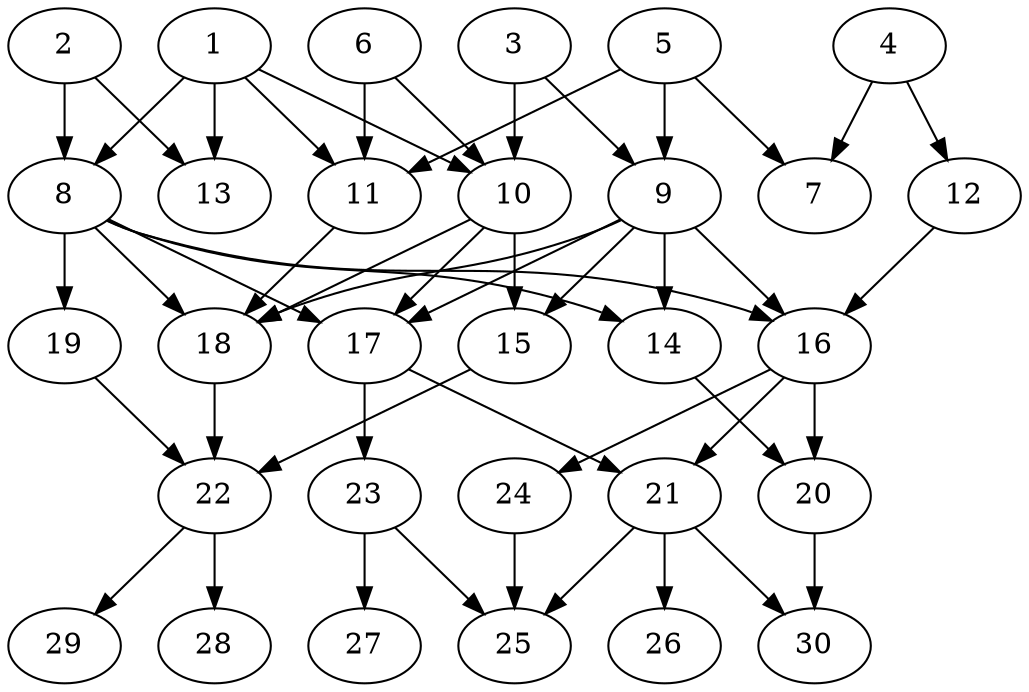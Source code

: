 // DAG automatically generated by daggen at Fri Jul 29 10:40:30 2022
// daggen.exe --dot -n 30 --ccr 0.5 --fat 0.5 --regular 0.5 --density 0.5 -o data\30/random_30_4.gv 
digraph G {
  1 [compute_size="179382113674", trans_size="296479", result_size="13312", ram="28005104",alpha="0.19"]
  1 -> 8 [size ="13312"]
  1 -> 10 [size ="13312"]
  1 -> 11 [size ="13312"]
  1 -> 13 [size ="13312"]
  2 [compute_size="26081183744", trans_size="135932", result_size="9216", ram="38389808",alpha="0.18"]
  2 -> 8 [size ="9216"]
  2 -> 13 [size ="9216"]
  3 [compute_size="12613337088", trans_size="1007912", result_size="70656", ram="51109328",alpha="0.01"]
  3 -> 9 [size ="70656"]
  3 -> 10 [size ="70656"]
  4 [compute_size="9889081344", trans_size="921788", result_size="54272", ram="32844224",alpha="0.03"]
  4 -> 7 [size ="54272"]
  4 -> 12 [size ="54272"]
  5 [compute_size="14816673792", trans_size="681319", result_size="13312", ram="21814832",alpha="0.01"]
  5 -> 7 [size ="13312"]
  5 -> 9 [size ="13312"]
  5 -> 11 [size ="13312"]
  6 [compute_size="145452534271", trans_size="274197", result_size="1024", ram="44277536",alpha="0.03"]
  6 -> 10 [size ="1024"]
  6 -> 11 [size ="1024"]
  7 [compute_size="231928233984", trans_size="625757", result_size="0", ram="33265568",alpha="0.06"]
  8 [compute_size="39439974400", trans_size="797462", result_size="1024", ram="43265360",alpha="0.16"]
  8 -> 14 [size ="1024"]
  8 -> 16 [size ="1024"]
  8 -> 17 [size ="1024"]
  8 -> 18 [size ="1024"]
  8 -> 19 [size ="1024"]
  9 [compute_size="599770248877", trans_size="346063", result_size="54272", ram="4389248",alpha="0.04"]
  9 -> 14 [size ="54272"]
  9 -> 15 [size ="54272"]
  9 -> 16 [size ="54272"]
  9 -> 17 [size ="54272"]
  9 -> 18 [size ="54272"]
  10 [compute_size="84988251740", trans_size="528189", result_size="29696", ram="19567136",alpha="0.16"]
  10 -> 15 [size ="29696"]
  10 -> 17 [size ="29696"]
  10 -> 18 [size ="29696"]
  11 [compute_size="14074103808", trans_size="419687", result_size="54272", ram="37326944",alpha="0.13"]
  11 -> 18 [size ="54272"]
  12 [compute_size="17464057856", trans_size="232765", result_size="9216", ram="45828272",alpha="0.05"]
  12 -> 16 [size ="9216"]
  13 [compute_size="782757789696", trans_size="342354", result_size="0", ram="17493680",alpha="0.13"]
  14 [compute_size="201834667686", trans_size="1041127", result_size="9216", ram="12912752",alpha="0.09"]
  14 -> 20 [size ="9216"]
  15 [compute_size="782757789696", trans_size="541456", result_size="54272", ram="47434448",alpha="0.01"]
  15 -> 22 [size ="54272"]
  16 [compute_size="3665766400", trans_size="830613", result_size="1024", ram="18206480",alpha="0.14"]
  16 -> 20 [size ="1024"]
  16 -> 21 [size ="1024"]
  16 -> 24 [size ="1024"]
  17 [compute_size="31168659456", trans_size="471348", result_size="91136", ram="9787520",alpha="0.17"]
  17 -> 21 [size ="91136"]
  17 -> 23 [size ="91136"]
  18 [compute_size="23085613056", trans_size="391746", result_size="70656", ram="26546240",alpha="0.06"]
  18 -> 22 [size ="70656"]
  19 [compute_size="13682294784", trans_size="941864", result_size="13312", ram="6215600",alpha="0.15"]
  19 -> 22 [size ="13312"]
  20 [compute_size="782757789696", trans_size="552645", result_size="54272", ram="44619680",alpha="0.16"]
  20 -> 30 [size ="54272"]
  21 [compute_size="1882038272", trans_size="499065", result_size="70656", ram="19502192",alpha="0.13"]
  21 -> 25 [size ="70656"]
  21 -> 26 [size ="70656"]
  21 -> 30 [size ="70656"]
  22 [compute_size="6682640384", trans_size="246768", result_size="9216", ram="51348512",alpha="0.20"]
  22 -> 28 [size ="9216"]
  22 -> 29 [size ="9216"]
  23 [compute_size="22887628800", trans_size="294721", result_size="1024", ram="26669792",alpha="0.18"]
  23 -> 25 [size ="1024"]
  23 -> 27 [size ="1024"]
  24 [compute_size="134217728000", trans_size="794297", result_size="1024", ram="42736304",alpha="0.08"]
  24 -> 25 [size ="1024"]
  25 [compute_size="46117683200", trans_size="978788", result_size="0", ram="52181696",alpha="0.11"]
  26 [compute_size="32465092608", trans_size="192837", result_size="0", ram="4614176",alpha="0.18"]
  27 [compute_size="134217728000", trans_size="812934", result_size="0", ram="39579392",alpha="0.03"]
  28 [compute_size="38349324288", trans_size="496476", result_size="0", ram="16096592",alpha="0.20"]
  29 [compute_size="21587171328", trans_size="538195", result_size="0", ram="16814144",alpha="0.07"]
  30 [compute_size="40469299200", trans_size="555778", result_size="0", ram="37615232",alpha="0.19"]
}
